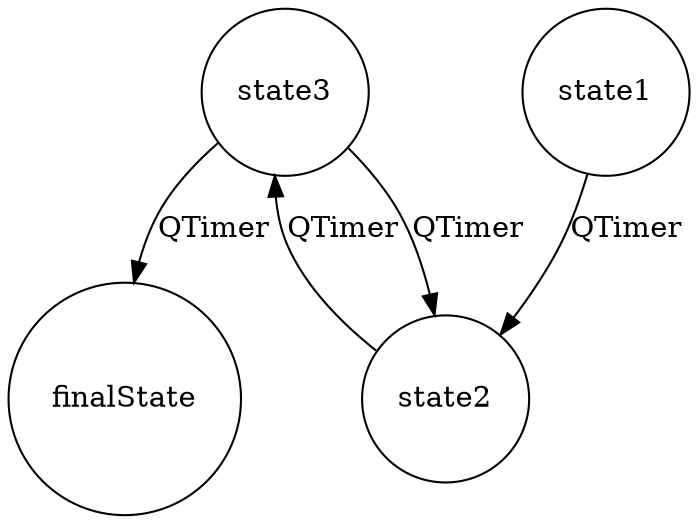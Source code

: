 // State Machine
digraph {
	state3 [shape=circle]
	state1 [shape=circle]
	state2 [shape=circle]
	finalState [shape=circle]
	state1 -> state2 [label=QTimer]
	state2 -> state3 [label=QTimer]
	state3 -> state2 [label=QTimer]
	state3 -> finalState [label=QTimer]
}
